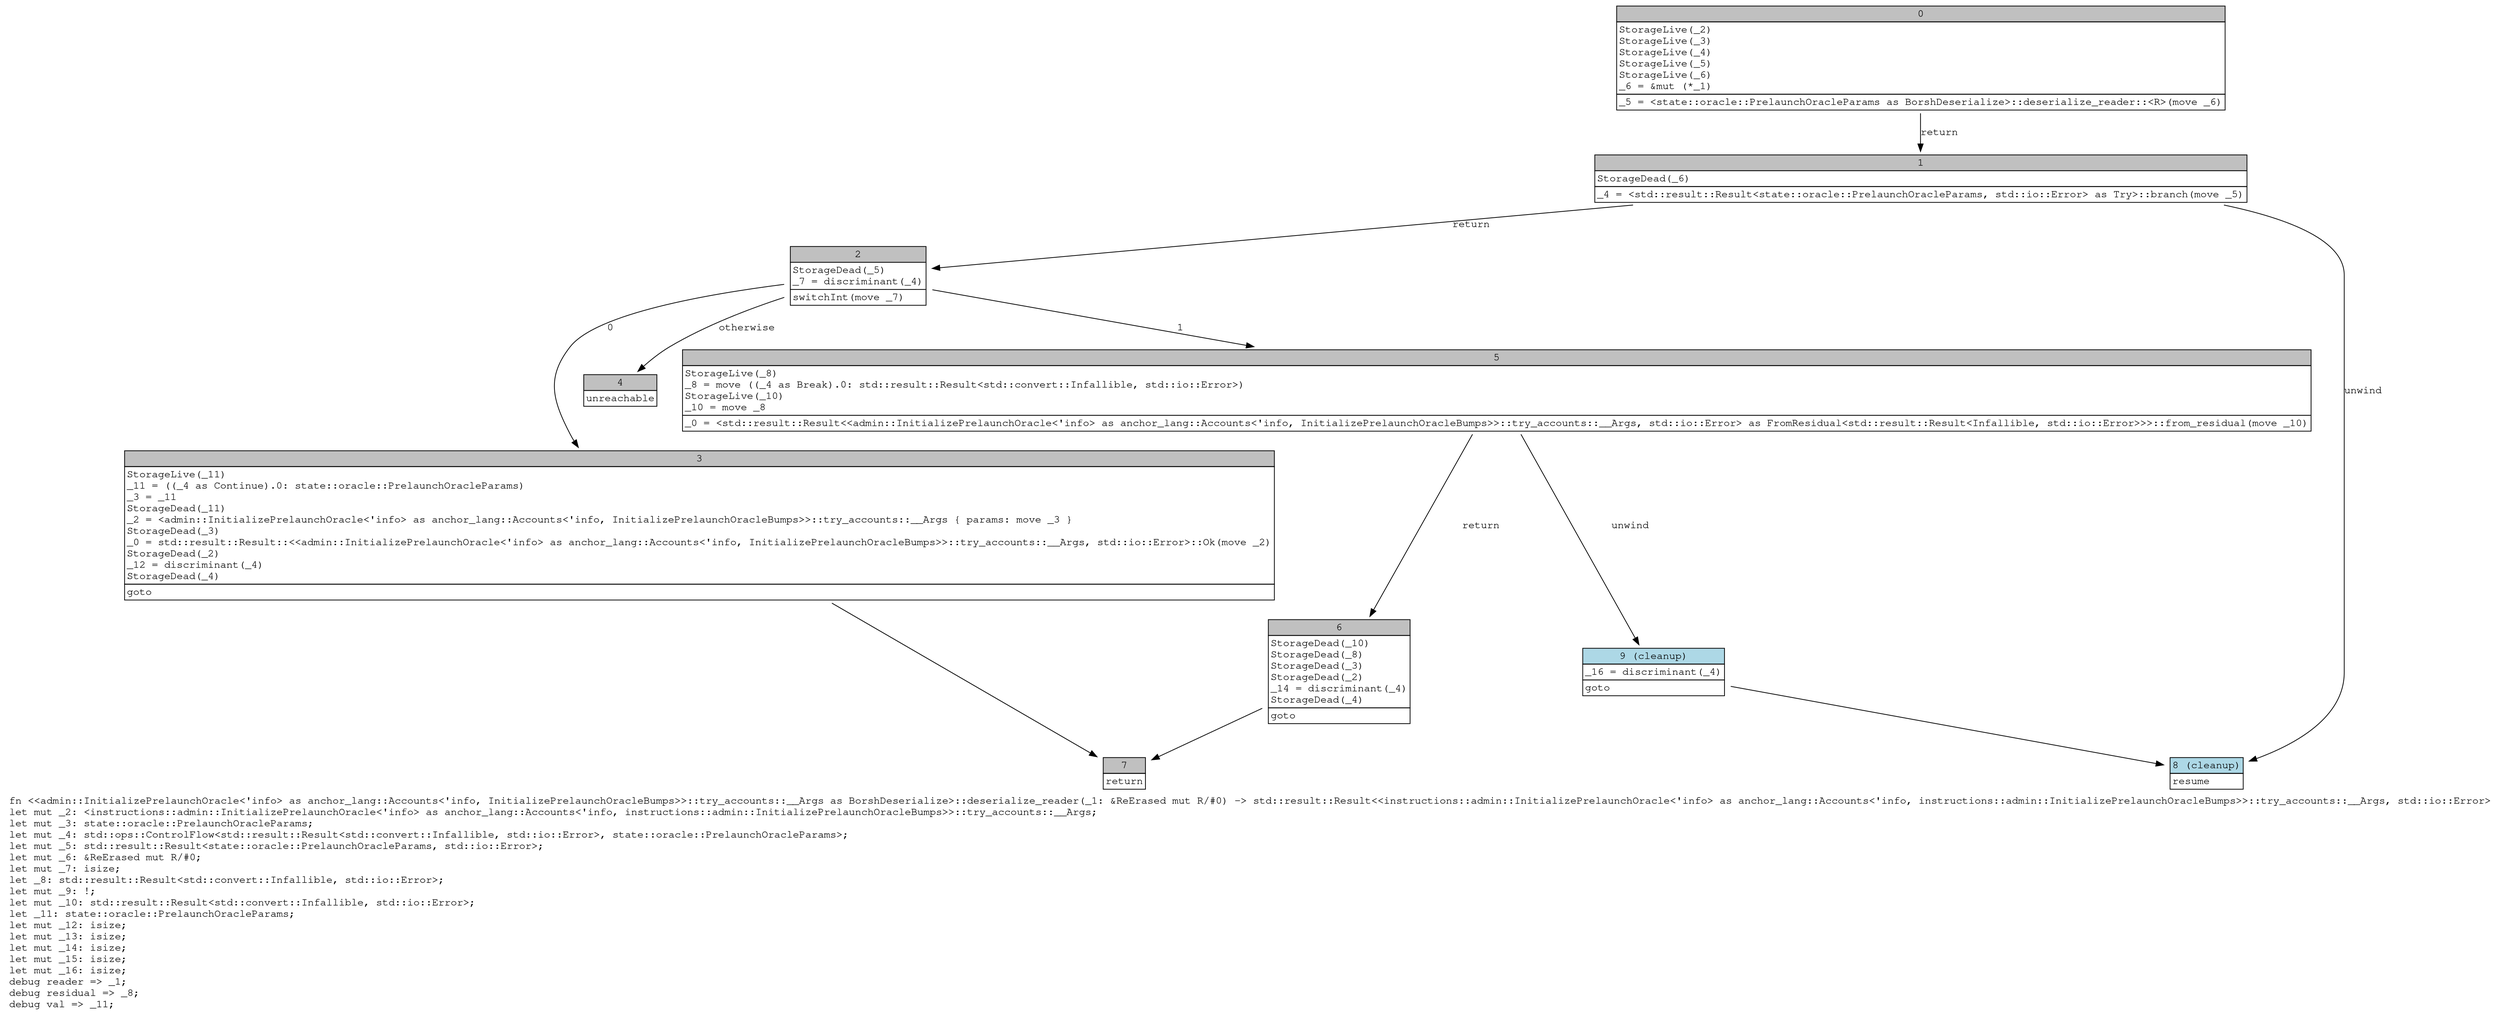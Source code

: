 digraph Mir_0_7610 {
    graph [fontname="Courier, monospace"];
    node [fontname="Courier, monospace"];
    edge [fontname="Courier, monospace"];
    label=<fn &lt;&lt;admin::InitializePrelaunchOracle&lt;'info&gt; as anchor_lang::Accounts&lt;'info, InitializePrelaunchOracleBumps&gt;&gt;::try_accounts::__Args as BorshDeserialize&gt;::deserialize_reader(_1: &amp;ReErased mut R/#0) -&gt; std::result::Result&lt;&lt;instructions::admin::InitializePrelaunchOracle&lt;'info&gt; as anchor_lang::Accounts&lt;'info, instructions::admin::InitializePrelaunchOracleBumps&gt;&gt;::try_accounts::__Args, std::io::Error&gt;<br align="left"/>let mut _2: &lt;instructions::admin::InitializePrelaunchOracle&lt;'info&gt; as anchor_lang::Accounts&lt;'info, instructions::admin::InitializePrelaunchOracleBumps&gt;&gt;::try_accounts::__Args;<br align="left"/>let mut _3: state::oracle::PrelaunchOracleParams;<br align="left"/>let mut _4: std::ops::ControlFlow&lt;std::result::Result&lt;std::convert::Infallible, std::io::Error&gt;, state::oracle::PrelaunchOracleParams&gt;;<br align="left"/>let mut _5: std::result::Result&lt;state::oracle::PrelaunchOracleParams, std::io::Error&gt;;<br align="left"/>let mut _6: &amp;ReErased mut R/#0;<br align="left"/>let mut _7: isize;<br align="left"/>let _8: std::result::Result&lt;std::convert::Infallible, std::io::Error&gt;;<br align="left"/>let mut _9: !;<br align="left"/>let mut _10: std::result::Result&lt;std::convert::Infallible, std::io::Error&gt;;<br align="left"/>let _11: state::oracle::PrelaunchOracleParams;<br align="left"/>let mut _12: isize;<br align="left"/>let mut _13: isize;<br align="left"/>let mut _14: isize;<br align="left"/>let mut _15: isize;<br align="left"/>let mut _16: isize;<br align="left"/>debug reader =&gt; _1;<br align="left"/>debug residual =&gt; _8;<br align="left"/>debug val =&gt; _11;<br align="left"/>>;
    bb0__0_7610 [shape="none", label=<<table border="0" cellborder="1" cellspacing="0"><tr><td bgcolor="gray" align="center" colspan="1">0</td></tr><tr><td align="left" balign="left">StorageLive(_2)<br/>StorageLive(_3)<br/>StorageLive(_4)<br/>StorageLive(_5)<br/>StorageLive(_6)<br/>_6 = &amp;mut (*_1)<br/></td></tr><tr><td align="left">_5 = &lt;state::oracle::PrelaunchOracleParams as BorshDeserialize&gt;::deserialize_reader::&lt;R&gt;(move _6)</td></tr></table>>];
    bb1__0_7610 [shape="none", label=<<table border="0" cellborder="1" cellspacing="0"><tr><td bgcolor="gray" align="center" colspan="1">1</td></tr><tr><td align="left" balign="left">StorageDead(_6)<br/></td></tr><tr><td align="left">_4 = &lt;std::result::Result&lt;state::oracle::PrelaunchOracleParams, std::io::Error&gt; as Try&gt;::branch(move _5)</td></tr></table>>];
    bb2__0_7610 [shape="none", label=<<table border="0" cellborder="1" cellspacing="0"><tr><td bgcolor="gray" align="center" colspan="1">2</td></tr><tr><td align="left" balign="left">StorageDead(_5)<br/>_7 = discriminant(_4)<br/></td></tr><tr><td align="left">switchInt(move _7)</td></tr></table>>];
    bb3__0_7610 [shape="none", label=<<table border="0" cellborder="1" cellspacing="0"><tr><td bgcolor="gray" align="center" colspan="1">3</td></tr><tr><td align="left" balign="left">StorageLive(_11)<br/>_11 = ((_4 as Continue).0: state::oracle::PrelaunchOracleParams)<br/>_3 = _11<br/>StorageDead(_11)<br/>_2 = &lt;admin::InitializePrelaunchOracle&lt;'info&gt; as anchor_lang::Accounts&lt;'info, InitializePrelaunchOracleBumps&gt;&gt;::try_accounts::__Args { params: move _3 }<br/>StorageDead(_3)<br/>_0 = std::result::Result::&lt;&lt;admin::InitializePrelaunchOracle&lt;'info&gt; as anchor_lang::Accounts&lt;'info, InitializePrelaunchOracleBumps&gt;&gt;::try_accounts::__Args, std::io::Error&gt;::Ok(move _2)<br/>StorageDead(_2)<br/>_12 = discriminant(_4)<br/>StorageDead(_4)<br/></td></tr><tr><td align="left">goto</td></tr></table>>];
    bb4__0_7610 [shape="none", label=<<table border="0" cellborder="1" cellspacing="0"><tr><td bgcolor="gray" align="center" colspan="1">4</td></tr><tr><td align="left">unreachable</td></tr></table>>];
    bb5__0_7610 [shape="none", label=<<table border="0" cellborder="1" cellspacing="0"><tr><td bgcolor="gray" align="center" colspan="1">5</td></tr><tr><td align="left" balign="left">StorageLive(_8)<br/>_8 = move ((_4 as Break).0: std::result::Result&lt;std::convert::Infallible, std::io::Error&gt;)<br/>StorageLive(_10)<br/>_10 = move _8<br/></td></tr><tr><td align="left">_0 = &lt;std::result::Result&lt;&lt;admin::InitializePrelaunchOracle&lt;'info&gt; as anchor_lang::Accounts&lt;'info, InitializePrelaunchOracleBumps&gt;&gt;::try_accounts::__Args, std::io::Error&gt; as FromResidual&lt;std::result::Result&lt;Infallible, std::io::Error&gt;&gt;&gt;::from_residual(move _10)</td></tr></table>>];
    bb6__0_7610 [shape="none", label=<<table border="0" cellborder="1" cellspacing="0"><tr><td bgcolor="gray" align="center" colspan="1">6</td></tr><tr><td align="left" balign="left">StorageDead(_10)<br/>StorageDead(_8)<br/>StorageDead(_3)<br/>StorageDead(_2)<br/>_14 = discriminant(_4)<br/>StorageDead(_4)<br/></td></tr><tr><td align="left">goto</td></tr></table>>];
    bb7__0_7610 [shape="none", label=<<table border="0" cellborder="1" cellspacing="0"><tr><td bgcolor="gray" align="center" colspan="1">7</td></tr><tr><td align="left">return</td></tr></table>>];
    bb8__0_7610 [shape="none", label=<<table border="0" cellborder="1" cellspacing="0"><tr><td bgcolor="lightblue" align="center" colspan="1">8 (cleanup)</td></tr><tr><td align="left">resume</td></tr></table>>];
    bb9__0_7610 [shape="none", label=<<table border="0" cellborder="1" cellspacing="0"><tr><td bgcolor="lightblue" align="center" colspan="1">9 (cleanup)</td></tr><tr><td align="left" balign="left">_16 = discriminant(_4)<br/></td></tr><tr><td align="left">goto</td></tr></table>>];
    bb0__0_7610 -> bb1__0_7610 [label="return"];
    bb1__0_7610 -> bb2__0_7610 [label="return"];
    bb1__0_7610 -> bb8__0_7610 [label="unwind"];
    bb2__0_7610 -> bb3__0_7610 [label="0"];
    bb2__0_7610 -> bb5__0_7610 [label="1"];
    bb2__0_7610 -> bb4__0_7610 [label="otherwise"];
    bb3__0_7610 -> bb7__0_7610 [label=""];
    bb5__0_7610 -> bb6__0_7610 [label="return"];
    bb5__0_7610 -> bb9__0_7610 [label="unwind"];
    bb6__0_7610 -> bb7__0_7610 [label=""];
    bb9__0_7610 -> bb8__0_7610 [label=""];
}
